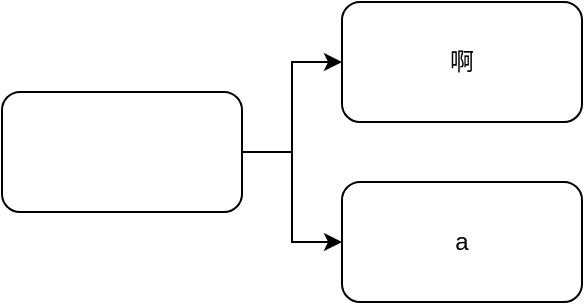 <mxfile version="23.1.6" type="github">
  <diagram name="第 1 页" id="XLUonS76VBUt7XFiPrHf">
    <mxGraphModel dx="1434" dy="746" grid="1" gridSize="10" guides="1" tooltips="1" connect="1" arrows="1" fold="1" page="1" pageScale="1" pageWidth="827" pageHeight="1169" math="0" shadow="0">
      <root>
        <mxCell id="0" />
        <mxCell id="1" parent="0" />
        <mxCell id="sFn-97-QEMHoNcPlHYLr-3" style="edgeStyle=orthogonalEdgeStyle;rounded=0;orthogonalLoop=1;jettySize=auto;html=1;exitX=1;exitY=0.5;exitDx=0;exitDy=0;entryX=0;entryY=0.5;entryDx=0;entryDy=0;" parent="1" source="sFn-97-QEMHoNcPlHYLr-1" target="sFn-97-QEMHoNcPlHYLr-2" edge="1">
          <mxGeometry relative="1" as="geometry" />
        </mxCell>
        <mxCell id="sFn-97-QEMHoNcPlHYLr-5" style="edgeStyle=orthogonalEdgeStyle;rounded=0;orthogonalLoop=1;jettySize=auto;html=1;entryX=0;entryY=0.5;entryDx=0;entryDy=0;" parent="1" source="sFn-97-QEMHoNcPlHYLr-1" target="sFn-97-QEMHoNcPlHYLr-4" edge="1">
          <mxGeometry relative="1" as="geometry" />
        </mxCell>
        <mxCell id="sFn-97-QEMHoNcPlHYLr-1" value="" style="rounded=1;whiteSpace=wrap;html=1;" parent="1" vertex="1">
          <mxGeometry x="50" y="280" width="120" height="60" as="geometry" />
        </mxCell>
        <mxCell id="sFn-97-QEMHoNcPlHYLr-2" value="啊" style="rounded=1;whiteSpace=wrap;html=1;" parent="1" vertex="1">
          <mxGeometry x="220" y="235" width="120" height="60" as="geometry" />
        </mxCell>
        <mxCell id="sFn-97-QEMHoNcPlHYLr-4" value="a" style="rounded=1;whiteSpace=wrap;html=1;" parent="1" vertex="1">
          <mxGeometry x="220" y="325" width="120" height="60" as="geometry" />
        </mxCell>
      </root>
    </mxGraphModel>
  </diagram>
</mxfile>
